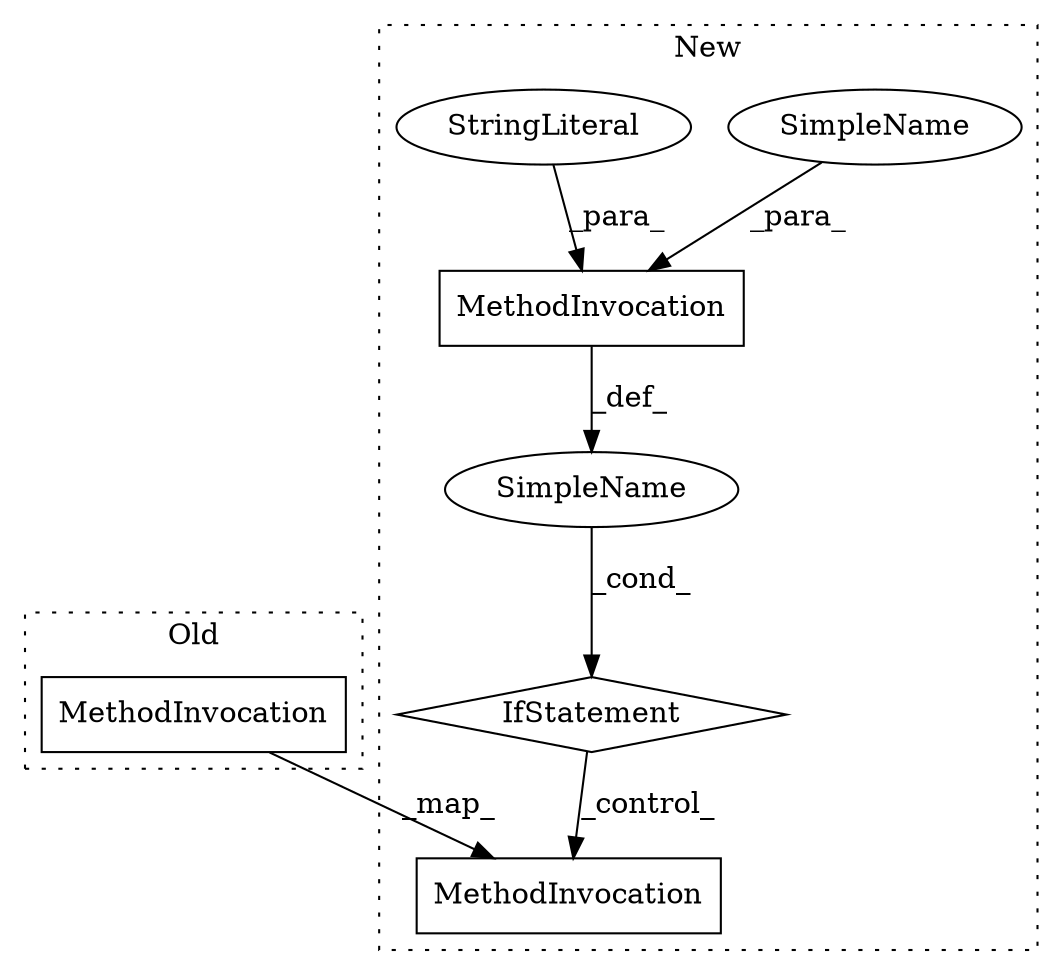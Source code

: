 digraph G {
subgraph cluster0 {
2 [label="MethodInvocation" a="32" s="43112,43131" l="4,1" shape="box"];
label = "Old";
style="dotted";
}
subgraph cluster1 {
1 [label="IfStatement" a="25" s="43112,43142" l="4,2" shape="diamond"];
3 [label="MethodInvocation" a="32" s="43116,43141" l="8,1" shape="box"];
4 [label="MethodInvocation" a="32" s="43152,43171" l="4,1" shape="box"];
5 [label="SimpleName" a="42" s="" l="" shape="ellipse"];
6 [label="SimpleName" a="42" s="43124" l="4" shape="ellipse"];
7 [label="StringLiteral" a="45" s="43129" l="12" shape="ellipse"];
label = "New";
style="dotted";
}
1 -> 4 [label="_control_"];
2 -> 4 [label="_map_"];
3 -> 5 [label="_def_"];
5 -> 1 [label="_cond_"];
6 -> 3 [label="_para_"];
7 -> 3 [label="_para_"];
}